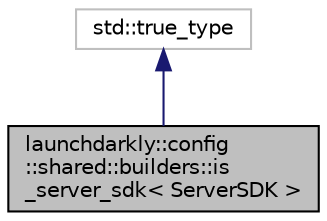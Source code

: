 digraph "launchdarkly::config::shared::builders::is_server_sdk&lt; ServerSDK &gt;"
{
 // LATEX_PDF_SIZE
  edge [fontname="Helvetica",fontsize="10",labelfontname="Helvetica",labelfontsize="10"];
  node [fontname="Helvetica",fontsize="10",shape=record];
  Node1 [label="launchdarkly::config\l::shared::builders::is\l_server_sdk\< ServerSDK \>",height=0.2,width=0.4,color="black", fillcolor="grey75", style="filled", fontcolor="black",tooltip=" "];
  Node2 -> Node1 [dir="back",color="midnightblue",fontsize="10",style="solid"];
  Node2 [label="std::true_type",height=0.2,width=0.4,color="grey75", fillcolor="white", style="filled",tooltip=" "];
}
